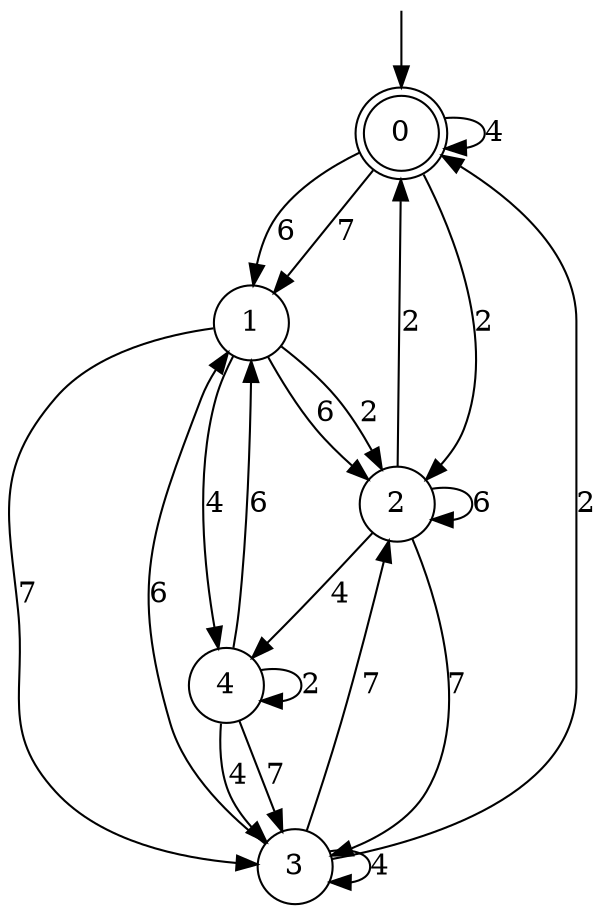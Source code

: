 digraph g {

	s0 [shape="doublecircle" label="0"];
	s1 [shape="circle" label="1"];
	s2 [shape="circle" label="2"];
	s3 [shape="circle" label="3"];
	s4 [shape="circle" label="4"];
	s0 -> s1 [label="6"];
	s0 -> s1 [label="7"];
	s0 -> s2 [label="2"];
	s0 -> s0 [label="4"];
	s1 -> s2 [label="6"];
	s1 -> s3 [label="7"];
	s1 -> s2 [label="2"];
	s1 -> s4 [label="4"];
	s2 -> s2 [label="6"];
	s2 -> s3 [label="7"];
	s2 -> s0 [label="2"];
	s2 -> s4 [label="4"];
	s3 -> s1 [label="6"];
	s3 -> s2 [label="7"];
	s3 -> s0 [label="2"];
	s3 -> s3 [label="4"];
	s4 -> s1 [label="6"];
	s4 -> s3 [label="7"];
	s4 -> s4 [label="2"];
	s4 -> s3 [label="4"];

__start0 [label="" shape="none" width="0" height="0"];
__start0 -> s0;

}
